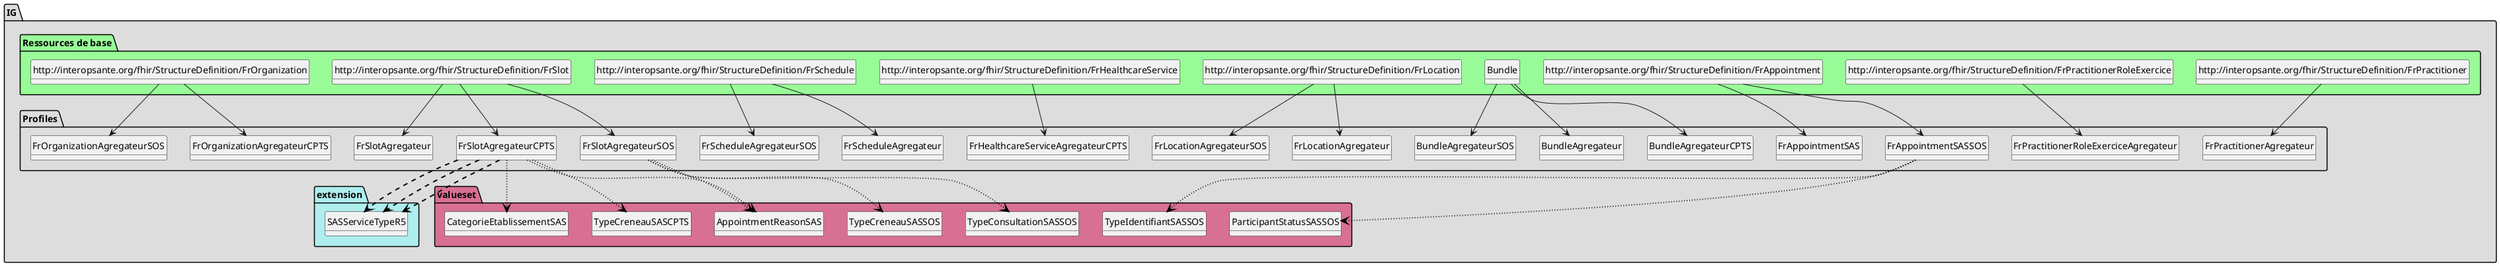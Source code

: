 @startuml
set namespaceSeparator ?
hide circle
hide class fields

package IG #DDDDDD{

     package Profiles #DDDDDD{

        class BundleAgregateur{

             Bundle.type => [None..None]
             Bundle.entry => [None..None]
             Bundle.entry:FrSlotAgregateur => [0..*]
             Bundle.entry:FrSlotAgregateur.resource => [None..None]
             Bundle.entry:FrScheduleAgregateur => [0..*]
             Bundle.entry:FrScheduleAgregateur.resource => [None..None]
             Bundle.entry:FrPractitionerAgregateur => [0..*]
             Bundle.entry:FrPractitionerAgregateur.resource => [None..None]
             Bundle.entry:FrPractitionerRoleExerciceAgregateur => [0..*]
             Bundle.entry:FrPractitionerRoleExerciceAgregateur.resource => [None..None]
        } 

        class FrAppointmentSAS{

             Appointment => [None..None]
             Appointment.extension => [1..None]
             Appointment.extension:appointmentOperator => <&plus>[1..None]
             Appointment.extension:appointmentOperator.extension => <&plus>[None..0]
             Appointment.extension:appointmentOperator.value[x] => <&plus>[1..None]
             Appointment.extension:appointmentOperator.value[x]:valueReference => <&plus>[None..None]
             Appointment.extension:appointmentOperator.value[x]:valueReference.identifier => <&plus>[1..None]
             Appointment.extension:appointmentOperator.value[x]:valueReference.identifier.type => <&plus>[1..None]
             Appointment.extension:appointmentOperator.value[x]:valueReference.identifier.type.coding => <&plus>[1..1]
             Appointment.extension:appointmentOperator.value[x]:valueReference.identifier.type.coding.system => <&plus>[1..None]
             Appointment.extension:appointmentOperator.value[x]:valueReference.identifier.type.coding.code => <&plus>[1..None]
             Appointment.extension:appointmentOperator.value[x]:valueReference.identifier.system => <&plus>[1..None]
             Appointment.extension:appointmentOperator.value[x]:valueReference.identifier.value => <&plus>[1..None]
             Appointment.identifier => [1..1]
             Appointment.identifier.system => [1..None]
             Appointment.identifier.value => [1..None]
             Appointment.start => [1..None]
             Appointment.end => [1..None]
             Appointment.participant.actor.identifier.type => [1..None]
             Appointment.participant.actor.identifier.type.coding => [1..1]
             Appointment.participant.actor.identifier.system => [1..None]
             Appointment.participant.actor.identifier.value => [1..None]
             Appointment.participant.status => [None..None]
        } 

        class FrLocationAgregateur{

             Location.address => [1..None]
             Location.address.line => [1..1]
             Location.address.city => [1..None]
             Location.address.postalCode => [1..None]
        } 

        class FrPractitionerAgregateur{

             Practitioner.identifier => [1..None]
             Practitioner.identifier.type => [None..None]
             Practitioner.identifier.type.coding => [None..1]
             Practitioner.identifier.system => [None..None]
             Practitioner.name.family => [None..None]
             Practitioner.name.given => [None..None]
        } 

        class FrPractitionerRoleExerciceAgregateur{

             PractitionerRole.contained => [1..None]
             PractitionerRole.practitioner => [None..None]
             PractitionerRole.organization.identifier => [None..None]
             PractitionerRole.organization.identifier.type => [None..None]
             PractitionerRole.organization.identifier.system => [None..None]
             PractitionerRole.location => [1..1]
        } 

        class FrScheduleAgregateur{

             Schedule.actor => [None..None]
        } 

        class FrSlotAgregateur{

             Slot.meta.security => [None..None]
             Slot.serviceType => [None..None]
             Slot.serviceType:TypeConsultation => [0..*]
             Slot.serviceType:TypeConsultation.coding.system => [1..None]
             Slot.specialty => [None..None]
             Slot.appointmentType => [None..None]
             Slot.schedule => [None..None]
             Slot.status => [None..None]
             Slot.start => [None..None]
             Slot.end => [None..None]
             Slot.comment => [None..None]
        } 

        class BundleAgregateurCPTS{

             Bundle.type => [None..None]
             Bundle.total => [1..None]
             Bundle.link => [1..1]
             Bundle.entry => [4..None]
             Bundle.entry:slotAgregateurCPTS => [1..*]
             Bundle.entry:slotAgregateurCPTS.fullUrl => [1..None]
             Bundle.entry:slotAgregateurCPTS.resource => [None..None]
             Bundle.entry:scheduleAgregateurCPTS => [1..*]
             Bundle.entry:scheduleAgregateurCPTS.fullUrl => [1..None]
             Bundle.entry:scheduleAgregateurCPTS.resource => [None..None]
             Bundle.entry:practitionerAgregateur => [1..*]
             Bundle.entry:practitionerAgregateur.fullUrl => [1..None]
             Bundle.entry:practitionerAgregateur.resource => [None..None]
             Bundle.entry:practitionerRole => [1..*]
             Bundle.entry:practitionerRole.fullUrl => [1..None]
             Bundle.entry:practitionerRole.resource => [None..None]
             Bundle.entry:healthcareserviceCPTS => [0..*]
             Bundle.entry:healthcareserviceCPTS.fullUrl => [1..None]
             Bundle.entry:healthcareserviceCPTS.resource => [None..None]
             Bundle.entry:organizationAgregateurCPTS => [0..*]
             Bundle.entry:organizationAgregateurCPTS.fullUrl => [1..None]
             Bundle.entry:organizationAgregateurCPTS.resource => [None..None]
        } 

        class FrHealthcareServiceAgregateurCPTS{

             HealthcareService.id => [1..None]
             HealthcareService.providedBy => [1..None]
        } 

        class FrOrganizationAgregateurSOS{

             Organization => [None..None]
             Organization.identifier => [1..1]
             Organization.identifier.type => [None..None]
             Organization.identifier.system => [None..None]
        } 

        class FrSlotAgregateurCPTS{

             Slot.meta.security => [None..None]
             Slot.serviceType => [None..None]
             Slot.serviceType.extension:sas-servicetype-r5 => <&plus>[0..1]
             Slot.serviceType:TypeConsultation => [0..*]
             Slot.serviceType:TypeConsultation.extension:sas-servicetype-r5 => <&plus>[0..0]
             Slot.serviceType:TypeConsultation.coding.system => [None..None]
             Slot.serviceType:referencecpts => [0..*]
             Slot.serviceType:referencecpts.extension => [1..None]
             Slot.serviceType:referencecpts.extension:sas-servicetype-r5 => <&plus>[1..1]
             Slot.serviceType:referencecpts.extension:sas-servicetype-r5.value[x] => <&plus>[None..None]
             Slot.appointmentType.coding => [None..None]
             Slot.schedule => [None..None]
             Slot.status => [None..None]
        } 

        class FrAppointmentSASSOS{

             Appointment => [None..None]
             Appointment.extension => [1..1]
             Appointment.extension:appointmentOperator => <&plus>[1..None]
             Appointment.extension:appointmentOperator.extension => <&plus>[None..0]
             Appointment.extension:appointmentOperator.value[x] => <&plus>[None..None]
             Appointment.extension:appointmentOperator.value[x]:valueReference => <&plus>[None..None]
             Appointment.extension:appointmentOperator.value[x]:valueReference.identifier.type => <&plus>[1..None]
             Appointment.extension:appointmentOperator.value[x]:valueReference.identifier.type.coding => <&plus>[1..1]
             Appointment.extension:appointmentOperator.value[x]:valueReference.identifier.type.coding.code => <&plus>[1..None]
             Appointment.extension:appointmentOperator.value[x]:valueReference.identifier.system => <&plus>[1..None]
             Appointment.extension:appointmentOperator.value[x]:valueReference.identifier.value => <&plus>[1..None]
             Appointment.identifier => [1..1]
             Appointment.identifier.system => [1..None]
             Appointment.identifier.value => [1..None]
             Appointment.start => [1..None]
             Appointment.end => [1..None]
             Appointment.participant.status => [None..None]
        } 

        class BundleAgregateurSOS{

             Bundle.type => [None..None]
             Bundle.total => [1..None]
             Bundle.link => [1..1]
             Bundle.entry => [4..None]
             Bundle.entry:slotAgregateurSOS => [1..*]
             Bundle.entry:slotAgregateurSOS.fullUrl => [1..None]
             Bundle.entry:slotAgregateurSOS.resource => [None..None]
             Bundle.entry:scheduleAgregateurSOS => [1..*]
             Bundle.entry:scheduleAgregateurSOS.fullUrl => [1..None]
             Bundle.entry:scheduleAgregateurSOS.resource => [None..None]
             Bundle.entry:locationAgregateurSOS => [1..*]
             Bundle.entry:locationAgregateurSOS.fullUrl => [1..None]
             Bundle.entry:locationAgregateurSOS.resource => [None..None]
             Bundle.entry:organizationAgregateurSOS => [1..*]
             Bundle.entry:organizationAgregateurSOS.fullUrl => [1..None]
             Bundle.entry:organizationAgregateurSOS.resource => [None..None]
        } 

        class FrLocationAgregateurSOS{

             Location.identifier.type => [None..None]
             Location.name => [1..None]
             Location.address => [1..None]
             Location.address.line => [1..1]
             Location.address.city => [1..None]
             Location.address.postalCode => [1..None]
             Location.managingOrganization => [1..None]
             Location.managingOrganization.reference => [1..None]
        } 

        class FrOrganizationAgregateurCPTS{

             Organization.identifier => [1..1]
             Organization.identifier.type => [None..None]
             Organization.identifier.system => [None..None]
             Organization.name => [None..None]
             Organization.telecom => [None..None]
        } 

        class FrScheduleAgregateurSOS{

             Schedule.actor => [None..None]
             Schedule.actor.reference => [1..None]
        } 

        class FrSlotAgregateurSOS{

             Slot.meta.security => [None..None]
             Slot.serviceType.coding => [None..None]
             Slot.appointmentType.coding => [None..None]
             Slot.schedule => [None..None]
             Slot.status => [None..None]
         }

     }
     package extension #paleturquoise {

     FrSlotAgregateurCPTS -[#black,dashed,thickness=2]-> SASServiceTypeR5
     FrSlotAgregateurCPTS -[#black,dashed,thickness=2]-> SASServiceTypeR5
     FrSlotAgregateurCPTS -[#black,dashed,thickness=2]-> SASServiceTypeR5

        class SASServiceTypeR5{

          Extension.extension => [None..0]
          Extension.url => [None..None]
          Extension.value[x] => [None..None]
         }
     }
     package valueset #PaleVioletRed{

        class TypeCreneauSASCPTS  

     FrSlotAgregateurCPTS -[#black,dotted,thickness=2]-> TypeCreneauSASCPTS

        class CategorieEtablissementSAS  

     FrSlotAgregateurCPTS -[#black,dotted,thickness=2]-> CategorieEtablissementSAS

        class AppointmentReasonSAS  

     FrSlotAgregateurCPTS -[#black,dotted,thickness=2]-> AppointmentReasonSAS

        class TypeIdentifiantSASSOS  

     FrAppointmentSASSOS -[#black,dotted,thickness=2]-> TypeIdentifiantSASSOS

        class ParticipantStatusSASSOS  

     FrAppointmentSASSOS -[#black,dotted,thickness=2]-> ParticipantStatusSASSOS

        class TypeCreneauSASSOS  

     FrSlotAgregateurSOS -[#black,dotted,thickness=2]-> TypeCreneauSASSOS

        class TypeConsultationSASSOS  

     FrSlotAgregateurSOS -[#black,dotted,thickness=2]-> TypeConsultationSASSOS

        class AppointmentReasonSAS  

     FrSlotAgregateurSOS -[#black,dotted,thickness=2]-> AppointmentReasonSAS
       }

package "Ressources de base" #palegreen {

 class "Bundle" as  class94c51f19c37f96ed231f5a0ae512b2a8 

    class94c51f19c37f96ed231f5a0ae512b2a8 --> BundleAgregateur

 class "http://interopsante.org/fhir/StructureDefinition/FrAppointment" as  class659762428c9192e4f39a709a90b89755 

    class659762428c9192e4f39a709a90b89755 --> FrAppointmentSAS

 class "http://interopsante.org/fhir/StructureDefinition/FrLocation" as  class98c716d0a783586b61bf924a0c5553ee 

    class98c716d0a783586b61bf924a0c5553ee --> FrLocationAgregateur

 class "http://interopsante.org/fhir/StructureDefinition/FrPractitioner" as  class9c7338635efde0683609aa872d6f0df2 

    class9c7338635efde0683609aa872d6f0df2 --> FrPractitionerAgregateur

 class "http://interopsante.org/fhir/StructureDefinition/FrPractitionerRoleExercice" as  class73920bd04935d0e883dcf7188fa9fd22 

    class73920bd04935d0e883dcf7188fa9fd22 --> FrPractitionerRoleExerciceAgregateur

 class "http://interopsante.org/fhir/StructureDefinition/FrSchedule" as  classb622660bfabd924a2e1a86fb95e2ca04 

    classb622660bfabd924a2e1a86fb95e2ca04 --> FrScheduleAgregateur

 class "http://interopsante.org/fhir/StructureDefinition/FrSlot" as  class86363a39b418154a968adc9b5da3fe9c 

    class86363a39b418154a968adc9b5da3fe9c --> FrSlotAgregateur

 class "Bundle" as  class94c51f19c37f96ed231f5a0ae512b2a8 

    class94c51f19c37f96ed231f5a0ae512b2a8 --> BundleAgregateurCPTS

 class "http://interopsante.org/fhir/StructureDefinition/FrHealthcareService" as  class5d328cad2fd8b92e4c266f5123e4a872 

    class5d328cad2fd8b92e4c266f5123e4a872 --> FrHealthcareServiceAgregateurCPTS

 class "http://interopsante.org/fhir/StructureDefinition/FrOrganization" as  class8851530b55b5391f2e88430de6209c3c 

    class8851530b55b5391f2e88430de6209c3c --> FrOrganizationAgregateurSOS

 class "http://interopsante.org/fhir/StructureDefinition/FrSlot" as  class86363a39b418154a968adc9b5da3fe9c 

    class86363a39b418154a968adc9b5da3fe9c --> FrSlotAgregateurCPTS

 class "http://interopsante.org/fhir/StructureDefinition/FrAppointment" as  class659762428c9192e4f39a709a90b89755 

    class659762428c9192e4f39a709a90b89755 --> FrAppointmentSASSOS

 class "Bundle" as  class94c51f19c37f96ed231f5a0ae512b2a8 

    class94c51f19c37f96ed231f5a0ae512b2a8 --> BundleAgregateurSOS

 class "http://interopsante.org/fhir/StructureDefinition/FrLocation" as  class98c716d0a783586b61bf924a0c5553ee 

    class98c716d0a783586b61bf924a0c5553ee --> FrLocationAgregateurSOS

 class "http://interopsante.org/fhir/StructureDefinition/FrOrganization" as  class8851530b55b5391f2e88430de6209c3c 

    class8851530b55b5391f2e88430de6209c3c --> FrOrganizationAgregateurCPTS

 class "http://interopsante.org/fhir/StructureDefinition/FrSchedule" as  classb622660bfabd924a2e1a86fb95e2ca04 

    classb622660bfabd924a2e1a86fb95e2ca04 --> FrScheduleAgregateurSOS

 class "http://interopsante.org/fhir/StructureDefinition/FrSlot" as  class86363a39b418154a968adc9b5da3fe9c 

    class86363a39b418154a968adc9b5da3fe9c --> FrSlotAgregateurSOS
}
@enduml
